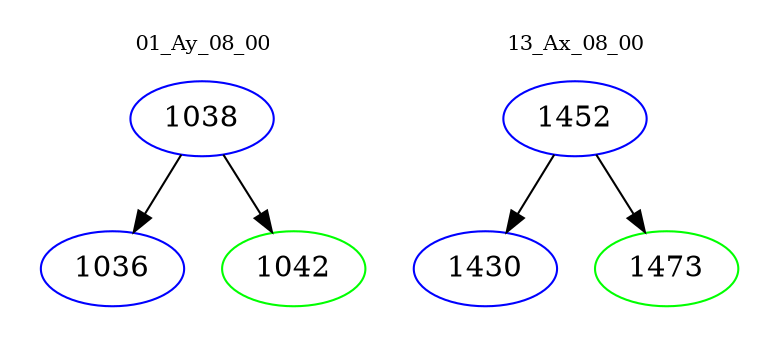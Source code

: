 digraph{
subgraph cluster_0 {
color = white
label = "01_Ay_08_00";
fontsize=10;
T0_1038 [label="1038", color="blue"]
T0_1038 -> T0_1036 [color="black"]
T0_1036 [label="1036", color="blue"]
T0_1038 -> T0_1042 [color="black"]
T0_1042 [label="1042", color="green"]
}
subgraph cluster_1 {
color = white
label = "13_Ax_08_00";
fontsize=10;
T1_1452 [label="1452", color="blue"]
T1_1452 -> T1_1430 [color="black"]
T1_1430 [label="1430", color="blue"]
T1_1452 -> T1_1473 [color="black"]
T1_1473 [label="1473", color="green"]
}
}
